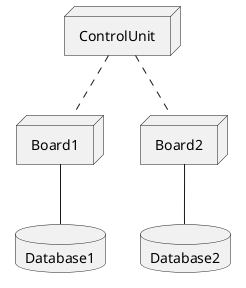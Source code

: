 @startuml
node ControlUnit
node Board1
node Board2
database Database1
database Database2

ControlUnit .. Board1
ControlUnit .. Board2

Board1 -down- Database1
Board2 -down- Database2

@enduml